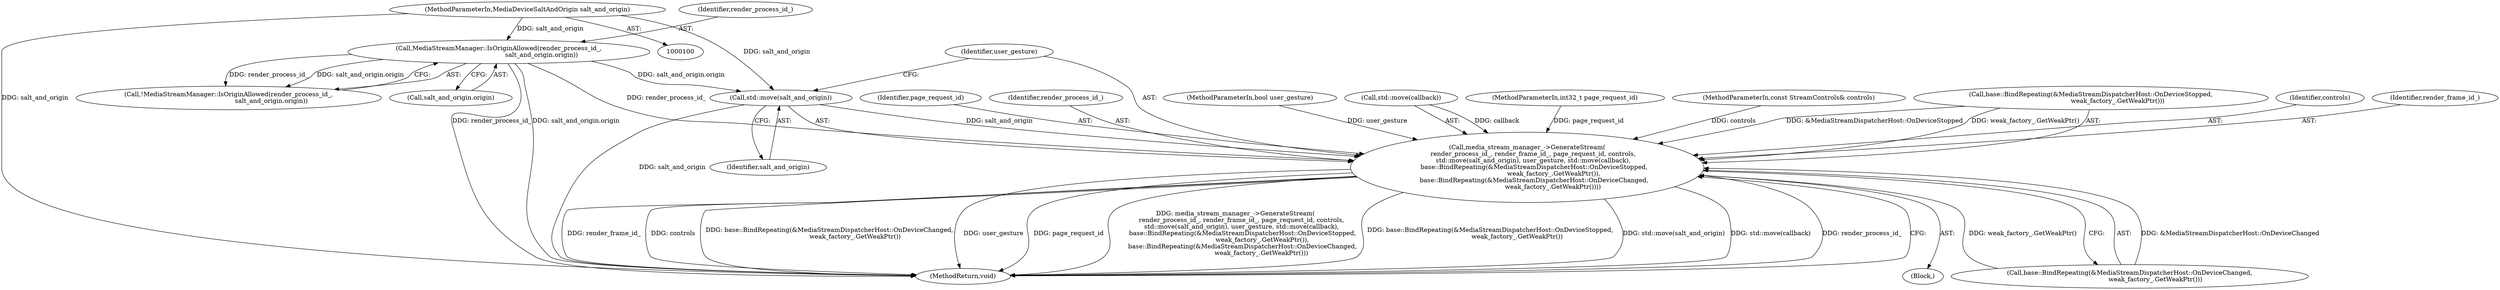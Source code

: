 digraph "1_Chrome_971548cdca2d4c0a6fedd3db0c94372c2a27eac3_4@API" {
"1000128" [label="(Call,std::move(salt_and_origin))"];
"1000111" [label="(Call,MediaStreamManager::IsOriginAllowed(render_process_id_,\n                                           salt_and_origin.origin))"];
"1000105" [label="(MethodParameterIn,MediaDeviceSaltAndOrigin salt_and_origin)"];
"1000123" [label="(Call,media_stream_manager_->GenerateStream(\n      render_process_id_, render_frame_id_, page_request_id, controls,\n      std::move(salt_and_origin), user_gesture, std::move(callback),\n       base::BindRepeating(&MediaStreamDispatcherHost::OnDeviceStopped,\n                           weak_factory_.GetWeakPtr()),\n       base::BindRepeating(&MediaStreamDispatcherHost::OnDeviceChanged,\n                          weak_factory_.GetWeakPtr())))"];
"1000110" [label="(Call,!MediaStreamManager::IsOriginAllowed(render_process_id_,\n                                           salt_and_origin.origin))"];
"1000126" [label="(Identifier,page_request_id)"];
"1000124" [label="(Identifier,render_process_id_)"];
"1000113" [label="(Call,salt_and_origin.origin)"];
"1000112" [label="(Identifier,render_process_id_)"];
"1000130" [label="(Identifier,user_gesture)"];
"1000105" [label="(MethodParameterIn,MediaDeviceSaltAndOrigin salt_and_origin)"];
"1000106" [label="(Block,)"];
"1000103" [label="(MethodParameterIn,bool user_gesture)"];
"1000129" [label="(Identifier,salt_and_origin)"];
"1000131" [label="(Call,std::move(callback))"];
"1000101" [label="(MethodParameterIn,int32_t page_request_id)"];
"1000137" [label="(Call,base::BindRepeating(&MediaStreamDispatcherHost::OnDeviceChanged,\n                          weak_factory_.GetWeakPtr()))"];
"1000111" [label="(Call,MediaStreamManager::IsOriginAllowed(render_process_id_,\n                                           salt_and_origin.origin))"];
"1000102" [label="(MethodParameterIn,const StreamControls& controls)"];
"1000133" [label="(Call,base::BindRepeating(&MediaStreamDispatcherHost::OnDeviceStopped,\n                           weak_factory_.GetWeakPtr()))"];
"1000127" [label="(Identifier,controls)"];
"1000123" [label="(Call,media_stream_manager_->GenerateStream(\n      render_process_id_, render_frame_id_, page_request_id, controls,\n      std::move(salt_and_origin), user_gesture, std::move(callback),\n       base::BindRepeating(&MediaStreamDispatcherHost::OnDeviceStopped,\n                           weak_factory_.GetWeakPtr()),\n       base::BindRepeating(&MediaStreamDispatcherHost::OnDeviceChanged,\n                          weak_factory_.GetWeakPtr())))"];
"1000141" [label="(MethodReturn,void)"];
"1000125" [label="(Identifier,render_frame_id_)"];
"1000128" [label="(Call,std::move(salt_and_origin))"];
"1000128" -> "1000123"  [label="AST: "];
"1000128" -> "1000129"  [label="CFG: "];
"1000129" -> "1000128"  [label="AST: "];
"1000130" -> "1000128"  [label="CFG: "];
"1000128" -> "1000141"  [label="DDG: salt_and_origin"];
"1000128" -> "1000123"  [label="DDG: salt_and_origin"];
"1000111" -> "1000128"  [label="DDG: salt_and_origin.origin"];
"1000105" -> "1000128"  [label="DDG: salt_and_origin"];
"1000111" -> "1000110"  [label="AST: "];
"1000111" -> "1000113"  [label="CFG: "];
"1000112" -> "1000111"  [label="AST: "];
"1000113" -> "1000111"  [label="AST: "];
"1000110" -> "1000111"  [label="CFG: "];
"1000111" -> "1000141"  [label="DDG: render_process_id_"];
"1000111" -> "1000141"  [label="DDG: salt_and_origin.origin"];
"1000111" -> "1000110"  [label="DDG: render_process_id_"];
"1000111" -> "1000110"  [label="DDG: salt_and_origin.origin"];
"1000105" -> "1000111"  [label="DDG: salt_and_origin"];
"1000111" -> "1000123"  [label="DDG: render_process_id_"];
"1000105" -> "1000100"  [label="AST: "];
"1000105" -> "1000141"  [label="DDG: salt_and_origin"];
"1000123" -> "1000106"  [label="AST: "];
"1000123" -> "1000137"  [label="CFG: "];
"1000124" -> "1000123"  [label="AST: "];
"1000125" -> "1000123"  [label="AST: "];
"1000126" -> "1000123"  [label="AST: "];
"1000127" -> "1000123"  [label="AST: "];
"1000130" -> "1000123"  [label="AST: "];
"1000131" -> "1000123"  [label="AST: "];
"1000133" -> "1000123"  [label="AST: "];
"1000137" -> "1000123"  [label="AST: "];
"1000141" -> "1000123"  [label="CFG: "];
"1000123" -> "1000141"  [label="DDG: render_frame_id_"];
"1000123" -> "1000141"  [label="DDG: controls"];
"1000123" -> "1000141"  [label="DDG: base::BindRepeating(&MediaStreamDispatcherHost::OnDeviceChanged,\n                          weak_factory_.GetWeakPtr())"];
"1000123" -> "1000141"  [label="DDG: user_gesture"];
"1000123" -> "1000141"  [label="DDG: page_request_id"];
"1000123" -> "1000141"  [label="DDG: media_stream_manager_->GenerateStream(\n      render_process_id_, render_frame_id_, page_request_id, controls,\n      std::move(salt_and_origin), user_gesture, std::move(callback),\n       base::BindRepeating(&MediaStreamDispatcherHost::OnDeviceStopped,\n                           weak_factory_.GetWeakPtr()),\n       base::BindRepeating(&MediaStreamDispatcherHost::OnDeviceChanged,\n                          weak_factory_.GetWeakPtr()))"];
"1000123" -> "1000141"  [label="DDG: base::BindRepeating(&MediaStreamDispatcherHost::OnDeviceStopped,\n                           weak_factory_.GetWeakPtr())"];
"1000123" -> "1000141"  [label="DDG: std::move(salt_and_origin)"];
"1000123" -> "1000141"  [label="DDG: std::move(callback)"];
"1000123" -> "1000141"  [label="DDG: render_process_id_"];
"1000101" -> "1000123"  [label="DDG: page_request_id"];
"1000102" -> "1000123"  [label="DDG: controls"];
"1000103" -> "1000123"  [label="DDG: user_gesture"];
"1000131" -> "1000123"  [label="DDG: callback"];
"1000133" -> "1000123"  [label="DDG: &MediaStreamDispatcherHost::OnDeviceStopped"];
"1000133" -> "1000123"  [label="DDG: weak_factory_.GetWeakPtr()"];
"1000137" -> "1000123"  [label="DDG: &MediaStreamDispatcherHost::OnDeviceChanged"];
"1000137" -> "1000123"  [label="DDG: weak_factory_.GetWeakPtr()"];
}
